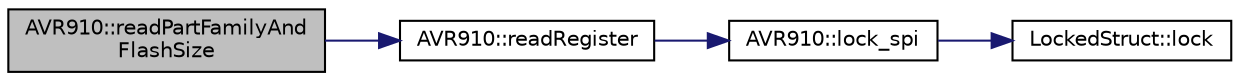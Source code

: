 digraph "AVR910::readPartFamilyAndFlashSize"
{
  edge [fontname="Helvetica",fontsize="10",labelfontname="Helvetica",labelfontsize="10"];
  node [fontname="Helvetica",fontsize="10",shape=record];
  rankdir="LR";
  Node103 [label="AVR910::readPartFamilyAnd\lFlashSize",height=0.2,width=0.4,color="black", fillcolor="grey75", style="filled", fontcolor="black"];
  Node103 -> Node104 [color="midnightblue",fontsize="10",style="solid",fontname="Helvetica"];
  Node104 [label="AVR910::readRegister",height=0.2,width=0.4,color="black", fillcolor="white", style="filled",URL="$class_a_v_r910.html#a4e99d5a29dc0e48069cebd1f26c83800"];
  Node104 -> Node105 [color="midnightblue",fontsize="10",style="solid",fontname="Helvetica"];
  Node105 [label="AVR910::lock_spi",height=0.2,width=0.4,color="black", fillcolor="white", style="filled",URL="$class_a_v_r910.html#a4b33111389ef72e6e05e2951505e1821"];
  Node105 -> Node106 [color="midnightblue",fontsize="10",style="solid",fontname="Helvetica"];
  Node106 [label="LockedStruct::lock",height=0.2,width=0.4,color="black", fillcolor="white", style="filled",URL="$struct_locked_struct.html#aa207b98a1cd6c569a96e7d1d5565478f",tooltip="Lock this struct. "];
}
